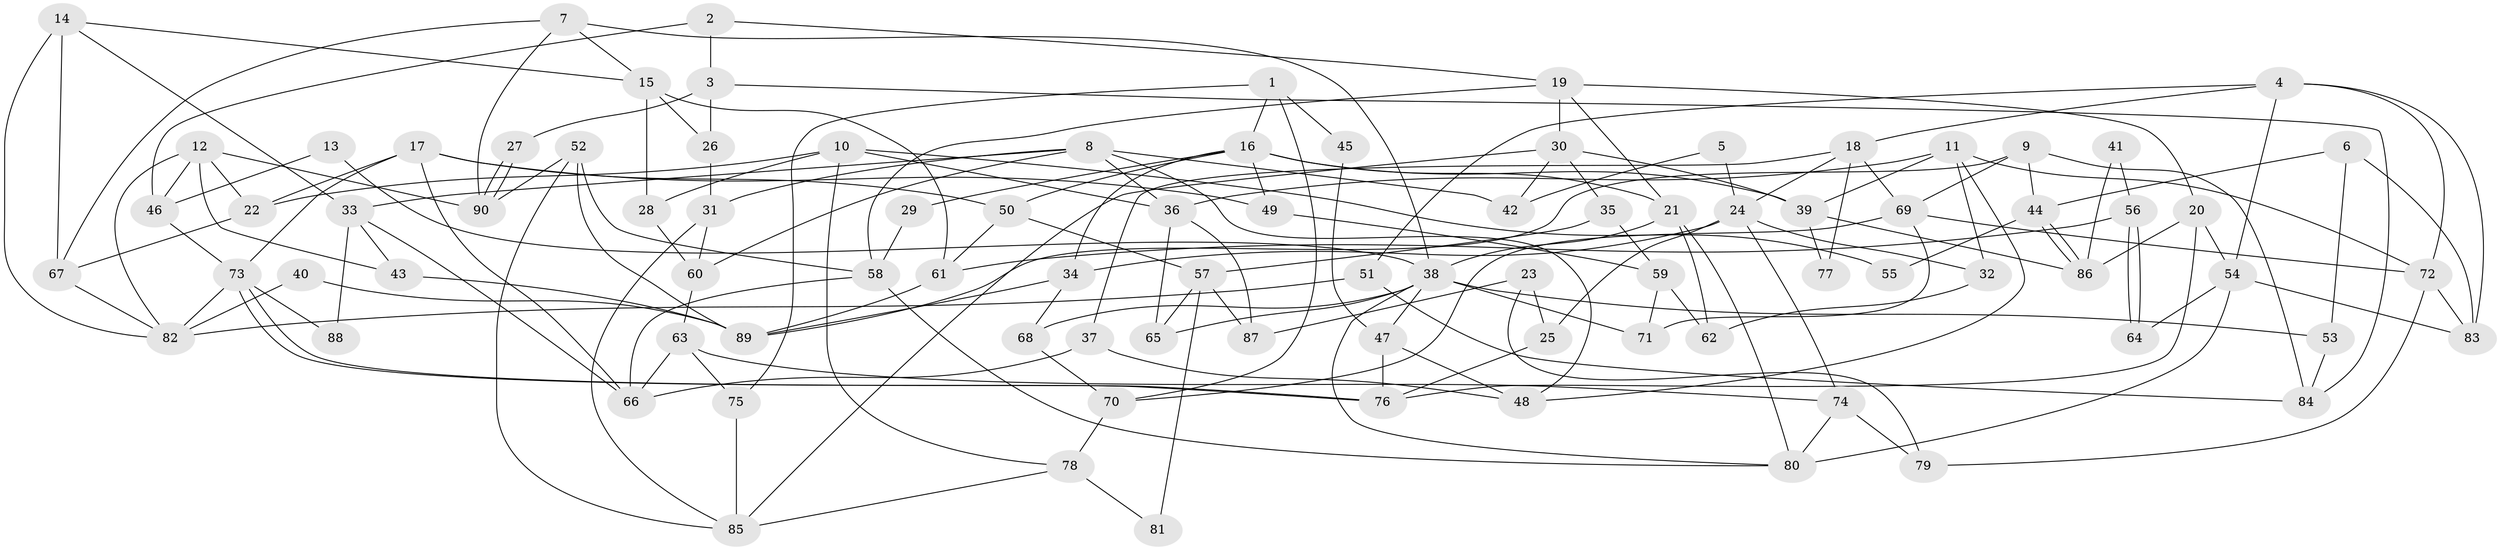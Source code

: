 // Generated by graph-tools (version 1.1) at 2025/49/03/09/25 04:49:11]
// undirected, 90 vertices, 180 edges
graph export_dot {
graph [start="1"]
  node [color=gray90,style=filled];
  1;
  2;
  3;
  4;
  5;
  6;
  7;
  8;
  9;
  10;
  11;
  12;
  13;
  14;
  15;
  16;
  17;
  18;
  19;
  20;
  21;
  22;
  23;
  24;
  25;
  26;
  27;
  28;
  29;
  30;
  31;
  32;
  33;
  34;
  35;
  36;
  37;
  38;
  39;
  40;
  41;
  42;
  43;
  44;
  45;
  46;
  47;
  48;
  49;
  50;
  51;
  52;
  53;
  54;
  55;
  56;
  57;
  58;
  59;
  60;
  61;
  62;
  63;
  64;
  65;
  66;
  67;
  68;
  69;
  70;
  71;
  72;
  73;
  74;
  75;
  76;
  77;
  78;
  79;
  80;
  81;
  82;
  83;
  84;
  85;
  86;
  87;
  88;
  89;
  90;
  1 -- 16;
  1 -- 70;
  1 -- 45;
  1 -- 75;
  2 -- 46;
  2 -- 19;
  2 -- 3;
  3 -- 84;
  3 -- 26;
  3 -- 27;
  4 -- 83;
  4 -- 18;
  4 -- 51;
  4 -- 54;
  4 -- 72;
  5 -- 42;
  5 -- 24;
  6 -- 44;
  6 -- 83;
  6 -- 53;
  7 -- 90;
  7 -- 38;
  7 -- 15;
  7 -- 67;
  8 -- 36;
  8 -- 33;
  8 -- 31;
  8 -- 42;
  8 -- 48;
  8 -- 60;
  9 -- 89;
  9 -- 69;
  9 -- 44;
  9 -- 84;
  10 -- 78;
  10 -- 28;
  10 -- 22;
  10 -- 36;
  10 -- 55;
  11 -- 48;
  11 -- 36;
  11 -- 32;
  11 -- 39;
  11 -- 72;
  12 -- 22;
  12 -- 82;
  12 -- 43;
  12 -- 46;
  12 -- 90;
  13 -- 46;
  13 -- 38;
  14 -- 67;
  14 -- 15;
  14 -- 33;
  14 -- 82;
  15 -- 26;
  15 -- 28;
  15 -- 61;
  16 -- 39;
  16 -- 50;
  16 -- 21;
  16 -- 29;
  16 -- 34;
  16 -- 49;
  17 -- 66;
  17 -- 22;
  17 -- 49;
  17 -- 50;
  17 -- 73;
  18 -- 69;
  18 -- 37;
  18 -- 24;
  18 -- 77;
  19 -- 20;
  19 -- 21;
  19 -- 30;
  19 -- 58;
  20 -- 54;
  20 -- 86;
  20 -- 76;
  21 -- 80;
  21 -- 38;
  21 -- 62;
  22 -- 67;
  23 -- 25;
  23 -- 79;
  23 -- 87;
  24 -- 32;
  24 -- 25;
  24 -- 34;
  24 -- 74;
  25 -- 76;
  26 -- 31;
  27 -- 90;
  27 -- 90;
  28 -- 60;
  29 -- 58;
  30 -- 85;
  30 -- 35;
  30 -- 39;
  30 -- 42;
  31 -- 60;
  31 -- 85;
  32 -- 62;
  33 -- 43;
  33 -- 66;
  33 -- 88;
  34 -- 68;
  34 -- 89;
  35 -- 57;
  35 -- 59;
  36 -- 65;
  36 -- 87;
  37 -- 66;
  37 -- 48;
  38 -- 53;
  38 -- 47;
  38 -- 65;
  38 -- 68;
  38 -- 71;
  38 -- 80;
  39 -- 77;
  39 -- 86;
  40 -- 82;
  40 -- 89;
  41 -- 86;
  41 -- 56;
  43 -- 89;
  44 -- 86;
  44 -- 86;
  44 -- 55;
  45 -- 47;
  46 -- 73;
  47 -- 76;
  47 -- 48;
  49 -- 59;
  50 -- 61;
  50 -- 57;
  51 -- 82;
  51 -- 84;
  52 -- 90;
  52 -- 58;
  52 -- 85;
  52 -- 89;
  53 -- 84;
  54 -- 80;
  54 -- 64;
  54 -- 83;
  56 -- 61;
  56 -- 64;
  56 -- 64;
  57 -- 87;
  57 -- 65;
  57 -- 81;
  58 -- 66;
  58 -- 80;
  59 -- 62;
  59 -- 71;
  60 -- 63;
  61 -- 89;
  63 -- 74;
  63 -- 75;
  63 -- 66;
  67 -- 82;
  68 -- 70;
  69 -- 72;
  69 -- 71;
  69 -- 70;
  70 -- 78;
  72 -- 79;
  72 -- 83;
  73 -- 76;
  73 -- 76;
  73 -- 82;
  73 -- 88;
  74 -- 80;
  74 -- 79;
  75 -- 85;
  78 -- 85;
  78 -- 81;
}
